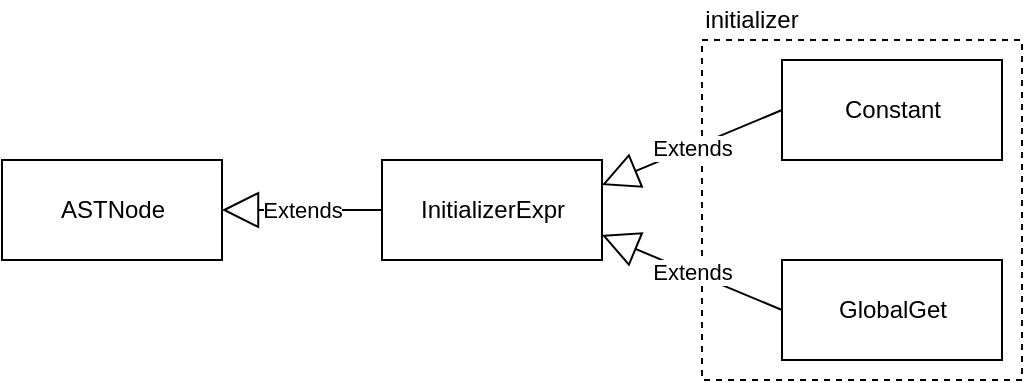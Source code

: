 <mxfile version="14.6.9" type="device"><diagram id="S6ECLTlaX5czgliFihBM" name="Page-1"><mxGraphModel dx="1090" dy="750" grid="1" gridSize="10" guides="1" tooltips="1" connect="1" arrows="1" fold="1" page="1" pageScale="1" pageWidth="850" pageHeight="1100" math="0" shadow="0"><root><mxCell id="0"/><mxCell id="1" parent="0"/><mxCell id="dXxKDhu2lFWPKKTLuBUi-1" value="&lt;span class=&quot;pl-en&quot;&gt;InitializerExpr&lt;/span&gt; " style="html=1;" parent="1" vertex="1"><mxGeometry x="240" y="210" width="110" height="50" as="geometry"/></mxCell><mxCell id="dXxKDhu2lFWPKKTLuBUi-2" value="ASTNode" style="html=1;" parent="1" vertex="1"><mxGeometry x="50" y="210" width="110" height="50" as="geometry"/></mxCell><mxCell id="dXxKDhu2lFWPKKTLuBUi-3" value="Constant" style="html=1;" parent="1" vertex="1"><mxGeometry x="440" y="160" width="110" height="50" as="geometry"/></mxCell><mxCell id="dXxKDhu2lFWPKKTLuBUi-4" value="GlobalGet" style="html=1;" parent="1" vertex="1"><mxGeometry x="440" y="260" width="110" height="50" as="geometry"/></mxCell><mxCell id="dXxKDhu2lFWPKKTLuBUi-8" value="" style="rounded=0;whiteSpace=wrap;html=1;fillColor=none;dashed=1;" parent="1" vertex="1"><mxGeometry x="400" y="150" width="160" height="170" as="geometry"/></mxCell><mxCell id="dXxKDhu2lFWPKKTLuBUi-9" value="initializer" style="text;html=1;strokeColor=none;fillColor=none;align=center;verticalAlign=middle;whiteSpace=wrap;rounded=0;dashed=1;" parent="1" vertex="1"><mxGeometry x="400" y="130" width="50" height="20" as="geometry"/></mxCell><mxCell id="-MGfCdl1sXiPVteuK-n0-1" value="Extends" style="endArrow=block;endSize=16;endFill=0;html=1;entryX=1;entryY=0.5;entryDx=0;entryDy=0;exitX=0;exitY=0.5;exitDx=0;exitDy=0;" edge="1" parent="1" source="dXxKDhu2lFWPKKTLuBUi-1" target="dXxKDhu2lFWPKKTLuBUi-2"><mxGeometry width="160" relative="1" as="geometry"><mxPoint x="180" y="350" as="sourcePoint"/><mxPoint x="340" y="350" as="targetPoint"/></mxGeometry></mxCell><mxCell id="-MGfCdl1sXiPVteuK-n0-2" value="Extends" style="endArrow=block;endSize=16;endFill=0;html=1;entryX=1;entryY=0.25;entryDx=0;entryDy=0;exitX=0;exitY=0.5;exitDx=0;exitDy=0;" edge="1" parent="1" source="dXxKDhu2lFWPKKTLuBUi-3" target="dXxKDhu2lFWPKKTLuBUi-1"><mxGeometry width="160" relative="1" as="geometry"><mxPoint x="370" y="170" as="sourcePoint"/><mxPoint x="290" y="170" as="targetPoint"/></mxGeometry></mxCell><mxCell id="-MGfCdl1sXiPVteuK-n0-4" value="Extends" style="endArrow=block;endSize=16;endFill=0;html=1;entryX=1;entryY=0.75;entryDx=0;entryDy=0;exitX=0;exitY=0.5;exitDx=0;exitDy=0;" edge="1" parent="1" source="dXxKDhu2lFWPKKTLuBUi-4" target="dXxKDhu2lFWPKKTLuBUi-1"><mxGeometry width="160" relative="1" as="geometry"><mxPoint x="450" y="195" as="sourcePoint"/><mxPoint x="360" y="232.5" as="targetPoint"/></mxGeometry></mxCell></root></mxGraphModel></diagram></mxfile>